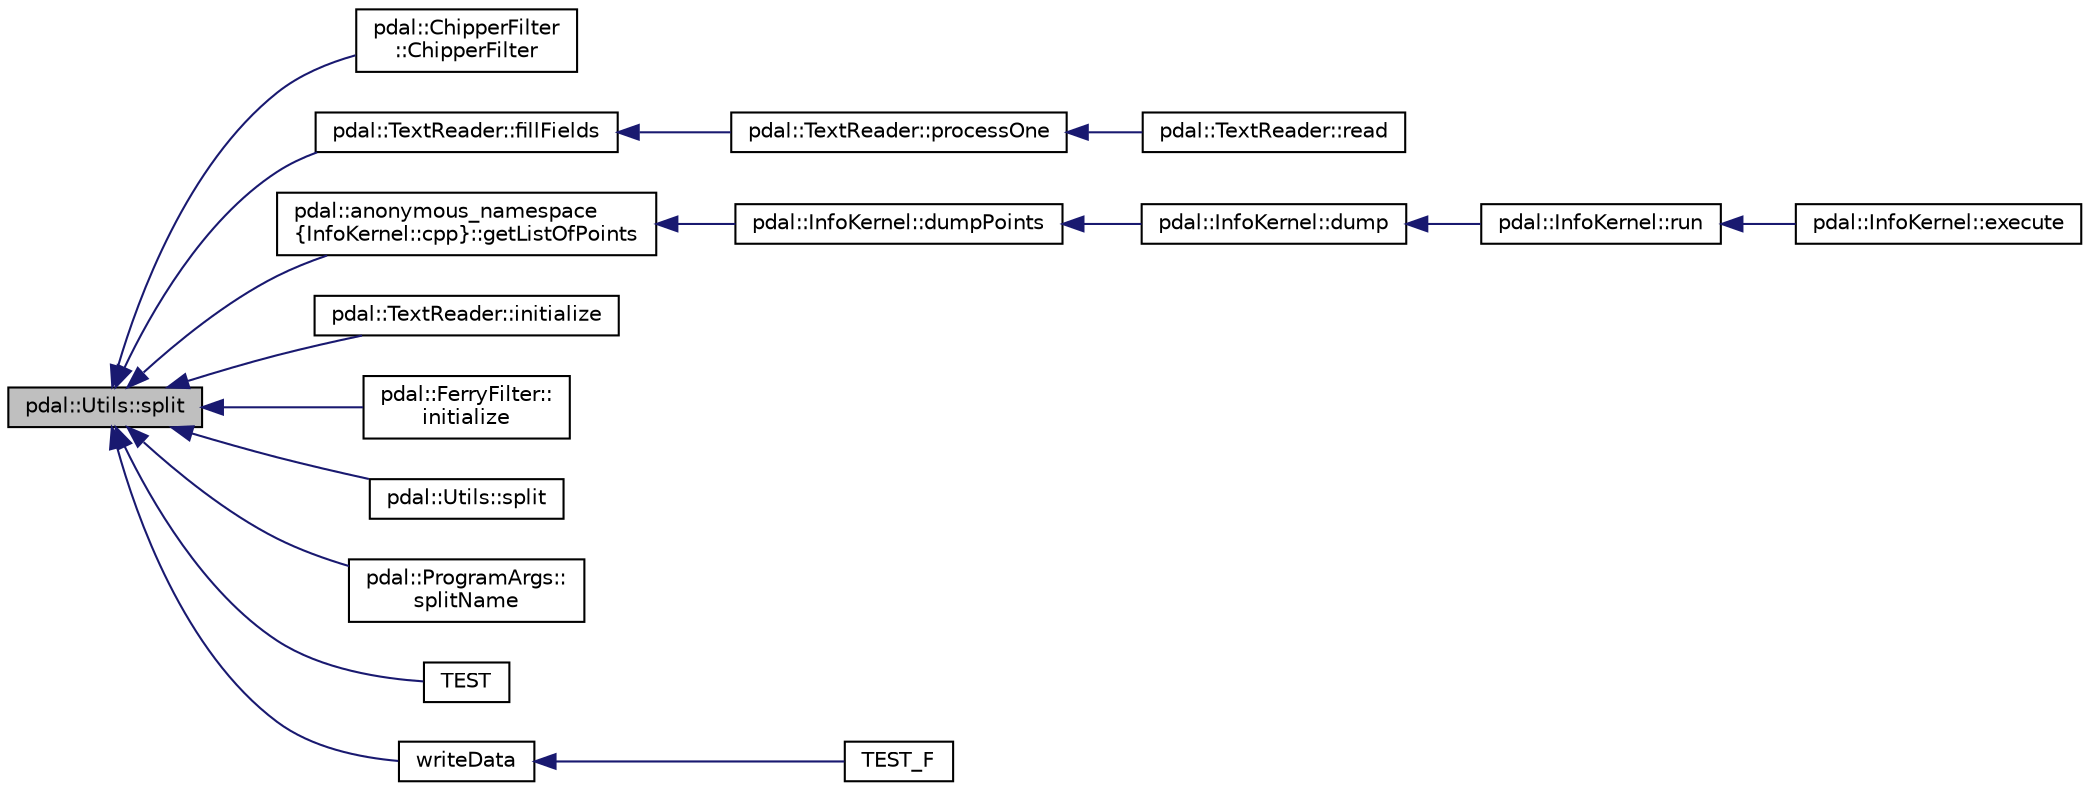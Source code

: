 digraph "pdal::Utils::split"
{
  edge [fontname="Helvetica",fontsize="10",labelfontname="Helvetica",labelfontsize="10"];
  node [fontname="Helvetica",fontsize="10",shape=record];
  rankdir="LR";
  Node1 [label="pdal::Utils::split",height=0.2,width=0.4,color="black", fillcolor="grey75", style="filled", fontcolor="black"];
  Node1 -> Node2 [dir="back",color="midnightblue",fontsize="10",style="solid",fontname="Helvetica"];
  Node2 [label="pdal::ChipperFilter\l::ChipperFilter",height=0.2,width=0.4,color="black", fillcolor="white", style="filled",URL="$classpdal_1_1ChipperFilter.html#ac3556fc1324a1f9f51fe5fd75705e487"];
  Node1 -> Node3 [dir="back",color="midnightblue",fontsize="10",style="solid",fontname="Helvetica"];
  Node3 [label="pdal::TextReader::fillFields",height=0.2,width=0.4,color="black", fillcolor="white", style="filled",URL="$classpdal_1_1TextReader.html#ad84d96b6633d11d99204a0f12050ec7d"];
  Node3 -> Node4 [dir="back",color="midnightblue",fontsize="10",style="solid",fontname="Helvetica"];
  Node4 [label="pdal::TextReader::processOne",height=0.2,width=0.4,color="black", fillcolor="white", style="filled",URL="$classpdal_1_1TextReader.html#a55dcdf19c947158592db12930696b0a0"];
  Node4 -> Node5 [dir="back",color="midnightblue",fontsize="10",style="solid",fontname="Helvetica"];
  Node5 [label="pdal::TextReader::read",height=0.2,width=0.4,color="black", fillcolor="white", style="filled",URL="$classpdal_1_1TextReader.html#abced10f0b951aae75fa82807b78cc111"];
  Node1 -> Node6 [dir="back",color="midnightblue",fontsize="10",style="solid",fontname="Helvetica"];
  Node6 [label="pdal::anonymous_namespace\l\{InfoKernel::cpp\}::getListOfPoints",height=0.2,width=0.4,color="black", fillcolor="white", style="filled",URL="$namespacepdal_1_1anonymous__namespace_02InfoKernel_8cpp_03.html#af6d8bead92b952511925b36e6204bdd6"];
  Node6 -> Node7 [dir="back",color="midnightblue",fontsize="10",style="solid",fontname="Helvetica"];
  Node7 [label="pdal::InfoKernel::dumpPoints",height=0.2,width=0.4,color="black", fillcolor="white", style="filled",URL="$classpdal_1_1InfoKernel.html#ae3390441d7172ddfee191dddef7c2fce"];
  Node7 -> Node8 [dir="back",color="midnightblue",fontsize="10",style="solid",fontname="Helvetica"];
  Node8 [label="pdal::InfoKernel::dump",height=0.2,width=0.4,color="black", fillcolor="white", style="filled",URL="$classpdal_1_1InfoKernel.html#a402cba839f0a07e7d1b5982869ae71c5"];
  Node8 -> Node9 [dir="back",color="midnightblue",fontsize="10",style="solid",fontname="Helvetica"];
  Node9 [label="pdal::InfoKernel::run",height=0.2,width=0.4,color="black", fillcolor="white", style="filled",URL="$classpdal_1_1InfoKernel.html#a507a4fa6aa98127ddc55bb730bcf6a2f"];
  Node9 -> Node10 [dir="back",color="midnightblue",fontsize="10",style="solid",fontname="Helvetica"];
  Node10 [label="pdal::InfoKernel::execute",height=0.2,width=0.4,color="black", fillcolor="white", style="filled",URL="$classpdal_1_1InfoKernel.html#ac8d3f256fa5d844710b25034f4e22eaa"];
  Node1 -> Node11 [dir="back",color="midnightblue",fontsize="10",style="solid",fontname="Helvetica"];
  Node11 [label="pdal::TextReader::initialize",height=0.2,width=0.4,color="black", fillcolor="white", style="filled",URL="$classpdal_1_1TextReader.html#ab1ac1a1f74565c6773ab1bbe90cde204"];
  Node1 -> Node12 [dir="back",color="midnightblue",fontsize="10",style="solid",fontname="Helvetica"];
  Node12 [label="pdal::FerryFilter::\linitialize",height=0.2,width=0.4,color="black", fillcolor="white", style="filled",URL="$classpdal_1_1FerryFilter.html#a9477df165d2db87405b8af1bba818113"];
  Node1 -> Node13 [dir="back",color="midnightblue",fontsize="10",style="solid",fontname="Helvetica"];
  Node13 [label="pdal::Utils::split",height=0.2,width=0.4,color="black", fillcolor="white", style="filled",URL="$namespacepdal_1_1Utils.html#a4408865a8740c4c75bf1727e87ef3c42"];
  Node1 -> Node14 [dir="back",color="midnightblue",fontsize="10",style="solid",fontname="Helvetica"];
  Node14 [label="pdal::ProgramArgs::\lsplitName",height=0.2,width=0.4,color="black", fillcolor="white", style="filled",URL="$classpdal_1_1ProgramArgs.html#a4137837e91ebba7e48846f2ced506dba"];
  Node1 -> Node15 [dir="back",color="midnightblue",fontsize="10",style="solid",fontname="Helvetica"];
  Node15 [label="TEST",height=0.2,width=0.4,color="black", fillcolor="white", style="filled",URL="$UtilsTest_8cpp.html#a5658dd653cedd6b18630d518fdb9ec32"];
  Node1 -> Node16 [dir="back",color="midnightblue",fontsize="10",style="solid",fontname="Helvetica"];
  Node16 [label="writeData",height=0.2,width=0.4,color="black", fillcolor="white", style="filled",URL="$OCITest_8cpp.html#a344c9abffdaa06c7636b686a0ab4afcf"];
  Node16 -> Node17 [dir="back",color="midnightblue",fontsize="10",style="solid",fontname="Helvetica"];
  Node17 [label="TEST_F",height=0.2,width=0.4,color="black", fillcolor="white", style="filled",URL="$OCITest_8cpp.html#aeec95d176ecd07ea099b8fd698bd9d25"];
}
